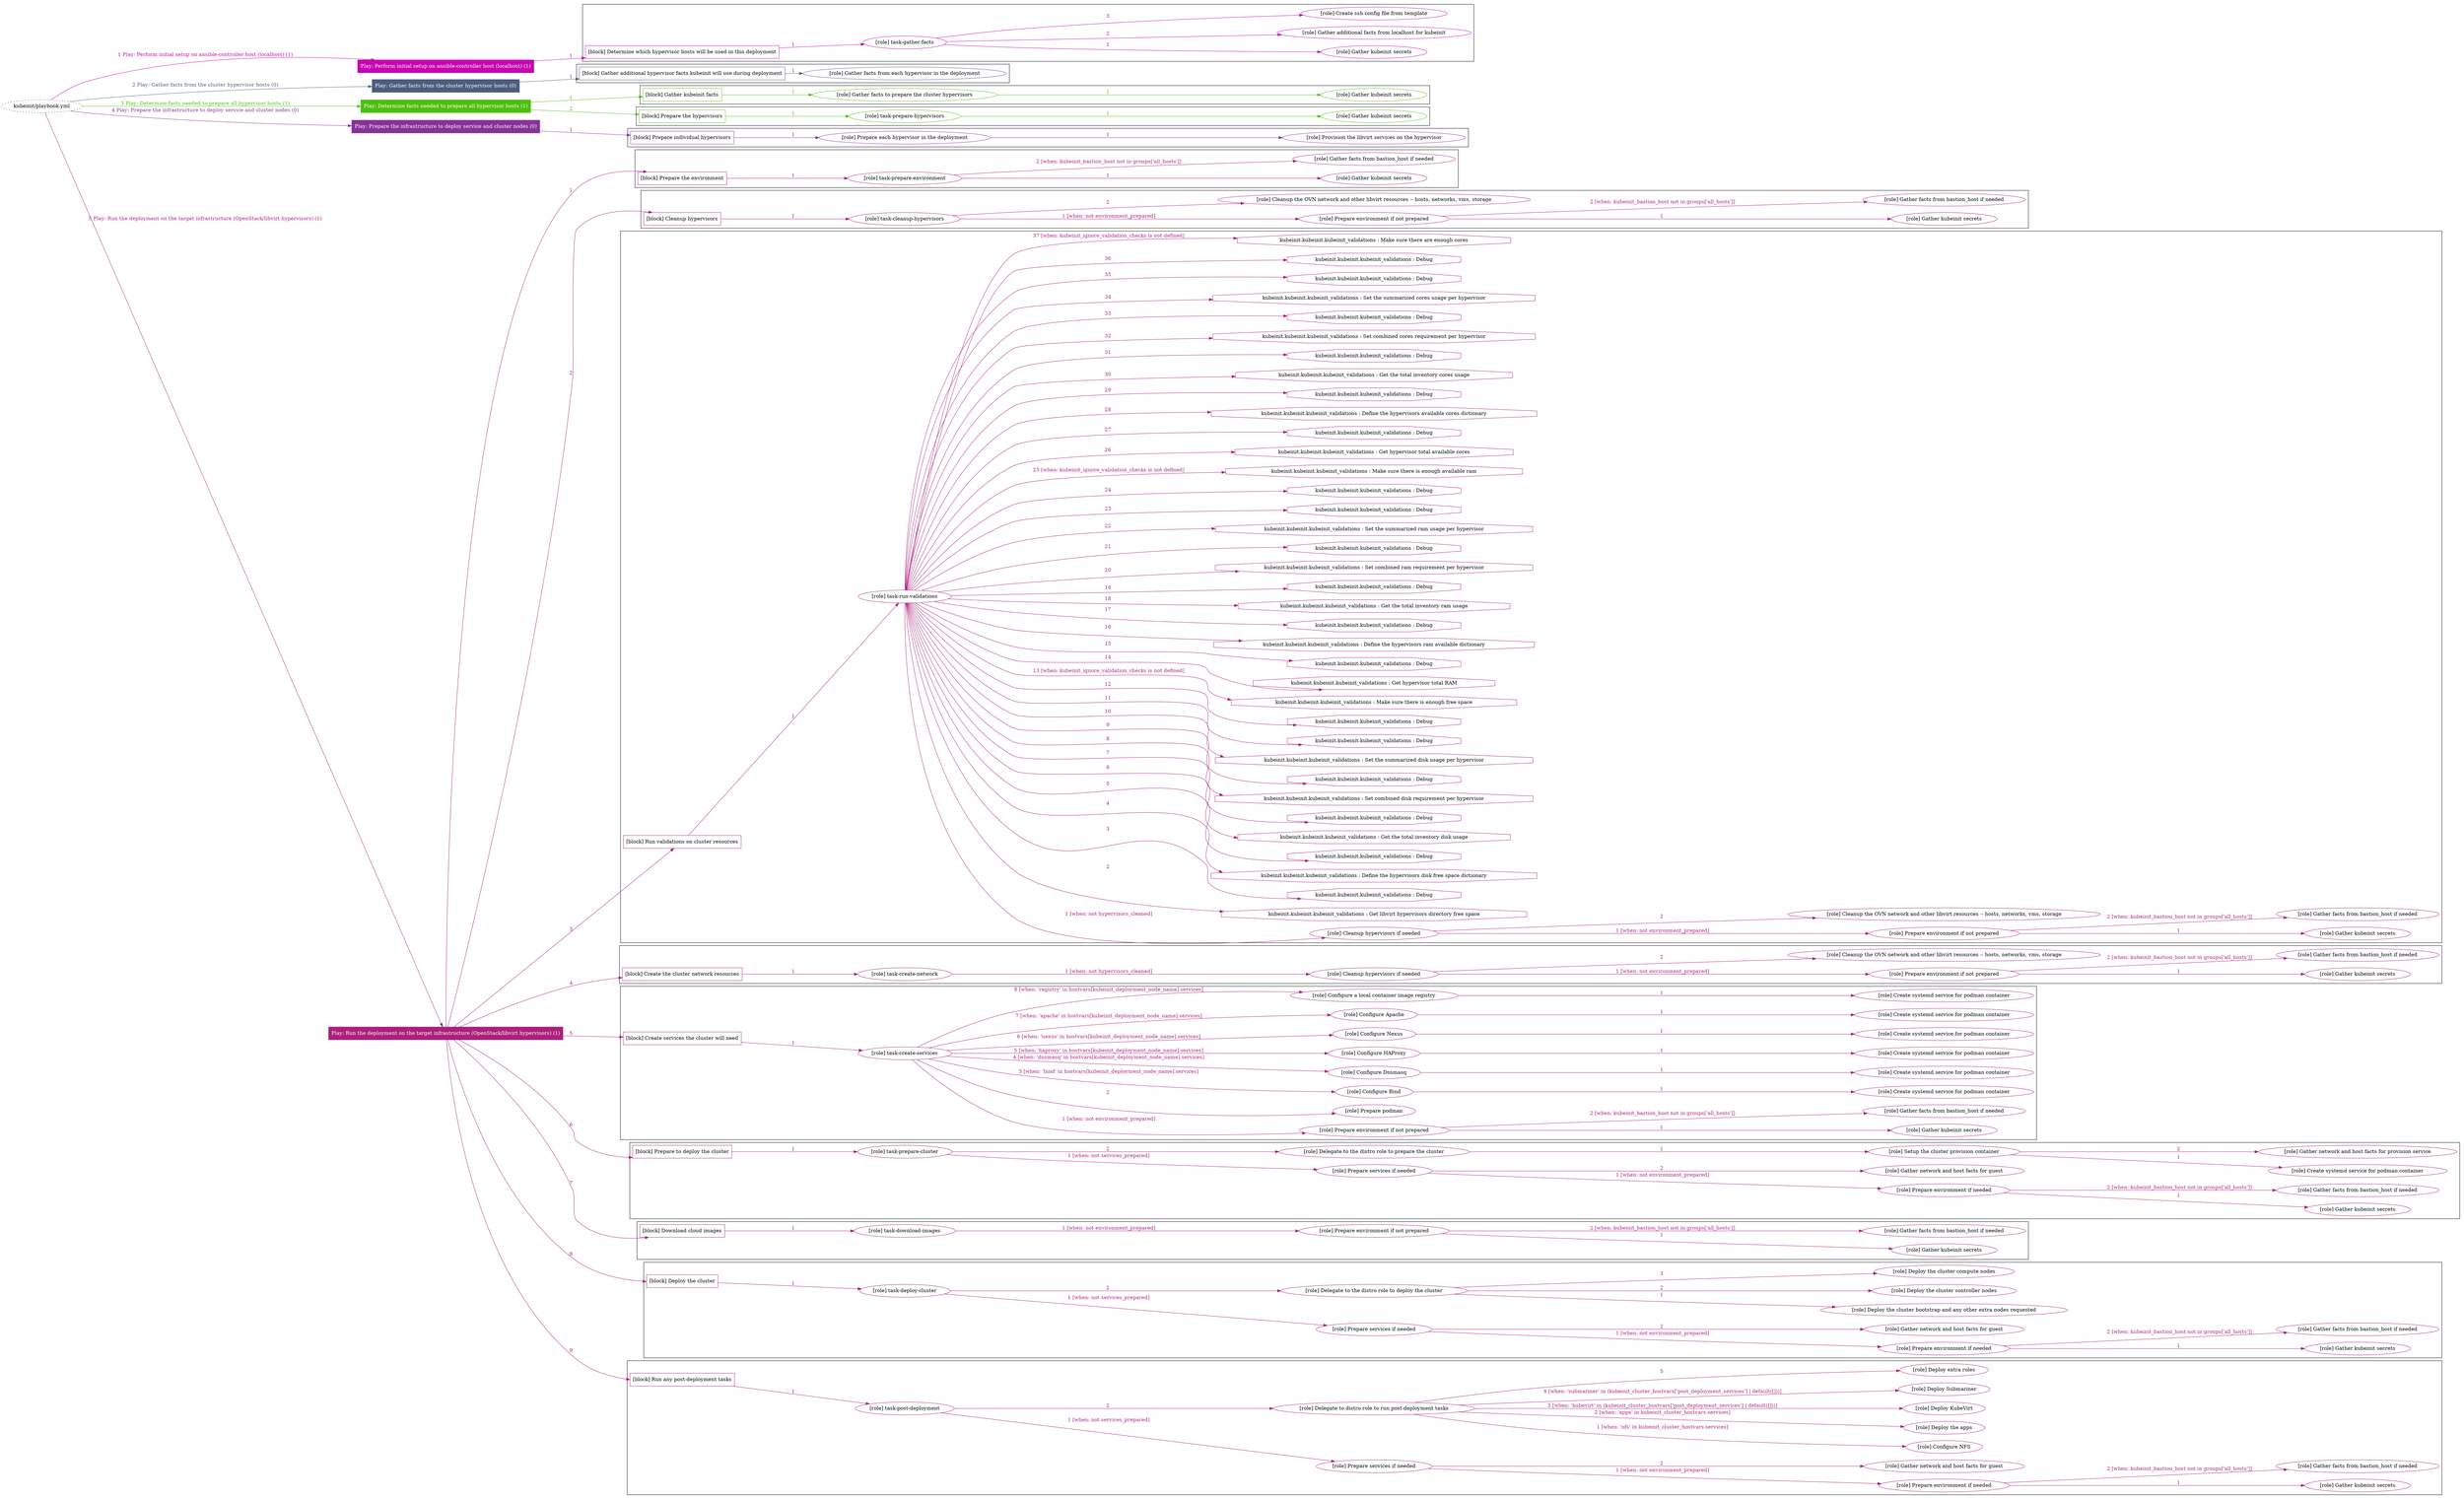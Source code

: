 digraph {
	graph [concentrate=true ordering=in rankdir=LR ratio=fill]
	edge [esep=5 sep=10]
	"kubeinit/playbook.yml" [URL="/home/runner/work/kubeinit/kubeinit/kubeinit/playbook.yml" id=playbook_18574707 style=dotted]
	"kubeinit/playbook.yml" -> play_4ab20df3 [label="1 Play: Perform initial setup on ansible-controller host (localhost) (1)" color="#c705b2" fontcolor="#c705b2" id=edge_play_4ab20df3 labeltooltip="1 Play: Perform initial setup on ansible-controller host (localhost) (1)" tooltip="1 Play: Perform initial setup on ansible-controller host (localhost) (1)"]
	subgraph "Play: Perform initial setup on ansible-controller host (localhost) (1)" {
		play_4ab20df3 [label="Play: Perform initial setup on ansible-controller host (localhost) (1)" URL="/home/runner/work/kubeinit/kubeinit/kubeinit/playbook.yml" color="#c705b2" fontcolor="#ffffff" id=play_4ab20df3 shape=box style=filled tooltip=localhost]
		play_4ab20df3 -> block_3ac89b42 [label=1 color="#c705b2" fontcolor="#c705b2" id=edge_block_3ac89b42 labeltooltip=1 tooltip=1]
		subgraph cluster_block_3ac89b42 {
			block_3ac89b42 [label="[block] Determine which hypervisor hosts will be used in this deployment" URL="/home/runner/work/kubeinit/kubeinit/kubeinit/playbook.yml" color="#c705b2" id=block_3ac89b42 labeltooltip="Determine which hypervisor hosts will be used in this deployment" shape=box tooltip="Determine which hypervisor hosts will be used in this deployment"]
			block_3ac89b42 -> role_706c91b5 [label="1 " color="#c705b2" fontcolor="#c705b2" id=edge_role_706c91b5 labeltooltip="1 " tooltip="1 "]
			subgraph "task-gather-facts" {
				role_706c91b5 [label="[role] task-gather-facts" URL="/home/runner/work/kubeinit/kubeinit/kubeinit/playbook.yml" color="#c705b2" id=role_706c91b5 tooltip="task-gather-facts"]
				role_706c91b5 -> role_8bd2d982 [label="1 " color="#c705b2" fontcolor="#c705b2" id=edge_role_8bd2d982 labeltooltip="1 " tooltip="1 "]
				subgraph "Gather kubeinit secrets" {
					role_8bd2d982 [label="[role] Gather kubeinit secrets" URL="/home/runner/.ansible/collections/ansible_collections/kubeinit/kubeinit/roles/kubeinit_prepare/tasks/build_hypervisors_group.yml" color="#c705b2" id=role_8bd2d982 tooltip="Gather kubeinit secrets"]
				}
				role_706c91b5 -> role_4e16700f [label="2 " color="#c705b2" fontcolor="#c705b2" id=edge_role_4e16700f labeltooltip="2 " tooltip="2 "]
				subgraph "Gather additional facts from localhost for kubeinit" {
					role_4e16700f [label="[role] Gather additional facts from localhost for kubeinit" URL="/home/runner/.ansible/collections/ansible_collections/kubeinit/kubeinit/roles/kubeinit_prepare/tasks/build_hypervisors_group.yml" color="#c705b2" id=role_4e16700f tooltip="Gather additional facts from localhost for kubeinit"]
				}
				role_706c91b5 -> role_2533e84a [label="3 " color="#c705b2" fontcolor="#c705b2" id=edge_role_2533e84a labeltooltip="3 " tooltip="3 "]
				subgraph "Create ssh config file from template" {
					role_2533e84a [label="[role] Create ssh config file from template" URL="/home/runner/.ansible/collections/ansible_collections/kubeinit/kubeinit/roles/kubeinit_prepare/tasks/build_hypervisors_group.yml" color="#c705b2" id=role_2533e84a tooltip="Create ssh config file from template"]
				}
			}
		}
	}
	"kubeinit/playbook.yml" -> play_65416ab7 [label="2 Play: Gather facts from the cluster hypervisor hosts (0)" color="#4d5d7f" fontcolor="#4d5d7f" id=edge_play_65416ab7 labeltooltip="2 Play: Gather facts from the cluster hypervisor hosts (0)" tooltip="2 Play: Gather facts from the cluster hypervisor hosts (0)"]
	subgraph "Play: Gather facts from the cluster hypervisor hosts (0)" {
		play_65416ab7 [label="Play: Gather facts from the cluster hypervisor hosts (0)" URL="/home/runner/work/kubeinit/kubeinit/kubeinit/playbook.yml" color="#4d5d7f" fontcolor="#ffffff" id=play_65416ab7 shape=box style=filled tooltip="Play: Gather facts from the cluster hypervisor hosts (0)"]
		play_65416ab7 -> block_e18318c8 [label=1 color="#4d5d7f" fontcolor="#4d5d7f" id=edge_block_e18318c8 labeltooltip=1 tooltip=1]
		subgraph cluster_block_e18318c8 {
			block_e18318c8 [label="[block] Gather additional hypervisor facts kubeinit will use during deployment" URL="/home/runner/work/kubeinit/kubeinit/kubeinit/playbook.yml" color="#4d5d7f" id=block_e18318c8 labeltooltip="Gather additional hypervisor facts kubeinit will use during deployment" shape=box tooltip="Gather additional hypervisor facts kubeinit will use during deployment"]
			block_e18318c8 -> role_bb6c9a8e [label="1 " color="#4d5d7f" fontcolor="#4d5d7f" id=edge_role_bb6c9a8e labeltooltip="1 " tooltip="1 "]
			subgraph "Gather facts from each hypervisor in the deployment" {
				role_bb6c9a8e [label="[role] Gather facts from each hypervisor in the deployment" URL="/home/runner/work/kubeinit/kubeinit/kubeinit/playbook.yml" color="#4d5d7f" id=role_bb6c9a8e tooltip="Gather facts from each hypervisor in the deployment"]
			}
		}
	}
	"kubeinit/playbook.yml" -> play_72d92157 [label="3 Play: Determine facts needed to prepare all hypervisor hosts (1)" color="#4dc00c" fontcolor="#4dc00c" id=edge_play_72d92157 labeltooltip="3 Play: Determine facts needed to prepare all hypervisor hosts (1)" tooltip="3 Play: Determine facts needed to prepare all hypervisor hosts (1)"]
	subgraph "Play: Determine facts needed to prepare all hypervisor hosts (1)" {
		play_72d92157 [label="Play: Determine facts needed to prepare all hypervisor hosts (1)" URL="/home/runner/work/kubeinit/kubeinit/kubeinit/playbook.yml" color="#4dc00c" fontcolor="#ffffff" id=play_72d92157 shape=box style=filled tooltip=localhost]
		play_72d92157 -> block_e5e42d17 [label=1 color="#4dc00c" fontcolor="#4dc00c" id=edge_block_e5e42d17 labeltooltip=1 tooltip=1]
		subgraph cluster_block_e5e42d17 {
			block_e5e42d17 [label="[block] Gather kubeinit facts" URL="/home/runner/work/kubeinit/kubeinit/kubeinit/playbook.yml" color="#4dc00c" id=block_e5e42d17 labeltooltip="Gather kubeinit facts" shape=box tooltip="Gather kubeinit facts"]
			block_e5e42d17 -> role_d875af95 [label="1 " color="#4dc00c" fontcolor="#4dc00c" id=edge_role_d875af95 labeltooltip="1 " tooltip="1 "]
			subgraph "Gather facts to prepare the cluster hypervisors" {
				role_d875af95 [label="[role] Gather facts to prepare the cluster hypervisors" URL="/home/runner/work/kubeinit/kubeinit/kubeinit/playbook.yml" color="#4dc00c" id=role_d875af95 tooltip="Gather facts to prepare the cluster hypervisors"]
				role_d875af95 -> role_755040e6 [label="1 " color="#4dc00c" fontcolor="#4dc00c" id=edge_role_755040e6 labeltooltip="1 " tooltip="1 "]
				subgraph "Gather kubeinit secrets" {
					role_755040e6 [label="[role] Gather kubeinit secrets" URL="/home/runner/.ansible/collections/ansible_collections/kubeinit/kubeinit/roles/kubeinit_prepare/tasks/gather_kubeinit_facts.yml" color="#4dc00c" id=role_755040e6 tooltip="Gather kubeinit secrets"]
				}
			}
		}
		play_72d92157 -> block_a7773087 [label=2 color="#4dc00c" fontcolor="#4dc00c" id=edge_block_a7773087 labeltooltip=2 tooltip=2]
		subgraph cluster_block_a7773087 {
			block_a7773087 [label="[block] Prepare the hypervisors" URL="/home/runner/work/kubeinit/kubeinit/kubeinit/playbook.yml" color="#4dc00c" id=block_a7773087 labeltooltip="Prepare the hypervisors" shape=box tooltip="Prepare the hypervisors"]
			block_a7773087 -> role_4c6af9fe [label="1 " color="#4dc00c" fontcolor="#4dc00c" id=edge_role_4c6af9fe labeltooltip="1 " tooltip="1 "]
			subgraph "task-prepare-hypervisors" {
				role_4c6af9fe [label="[role] task-prepare-hypervisors" URL="/home/runner/work/kubeinit/kubeinit/kubeinit/playbook.yml" color="#4dc00c" id=role_4c6af9fe tooltip="task-prepare-hypervisors"]
				role_4c6af9fe -> role_c0e29711 [label="1 " color="#4dc00c" fontcolor="#4dc00c" id=edge_role_c0e29711 labeltooltip="1 " tooltip="1 "]
				subgraph "Gather kubeinit secrets" {
					role_c0e29711 [label="[role] Gather kubeinit secrets" URL="/home/runner/.ansible/collections/ansible_collections/kubeinit/kubeinit/roles/kubeinit_prepare/tasks/gather_kubeinit_facts.yml" color="#4dc00c" id=role_c0e29711 tooltip="Gather kubeinit secrets"]
				}
			}
		}
	}
	"kubeinit/playbook.yml" -> play_843e3df2 [label="4 Play: Prepare the infrastructure to deploy service and cluster nodes (0)" color="#86329a" fontcolor="#86329a" id=edge_play_843e3df2 labeltooltip="4 Play: Prepare the infrastructure to deploy service and cluster nodes (0)" tooltip="4 Play: Prepare the infrastructure to deploy service and cluster nodes (0)"]
	subgraph "Play: Prepare the infrastructure to deploy service and cluster nodes (0)" {
		play_843e3df2 [label="Play: Prepare the infrastructure to deploy service and cluster nodes (0)" URL="/home/runner/work/kubeinit/kubeinit/kubeinit/playbook.yml" color="#86329a" fontcolor="#ffffff" id=play_843e3df2 shape=box style=filled tooltip="Play: Prepare the infrastructure to deploy service and cluster nodes (0)"]
		play_843e3df2 -> block_dda3a176 [label=1 color="#86329a" fontcolor="#86329a" id=edge_block_dda3a176 labeltooltip=1 tooltip=1]
		subgraph cluster_block_dda3a176 {
			block_dda3a176 [label="[block] Prepare individual hypervisors" URL="/home/runner/work/kubeinit/kubeinit/kubeinit/playbook.yml" color="#86329a" id=block_dda3a176 labeltooltip="Prepare individual hypervisors" shape=box tooltip="Prepare individual hypervisors"]
			block_dda3a176 -> role_b5f68c31 [label="1 " color="#86329a" fontcolor="#86329a" id=edge_role_b5f68c31 labeltooltip="1 " tooltip="1 "]
			subgraph "Prepare each hypervisor in the deployment" {
				role_b5f68c31 [label="[role] Prepare each hypervisor in the deployment" URL="/home/runner/work/kubeinit/kubeinit/kubeinit/playbook.yml" color="#86329a" id=role_b5f68c31 tooltip="Prepare each hypervisor in the deployment"]
				role_b5f68c31 -> role_95ffd843 [label="1 " color="#86329a" fontcolor="#86329a" id=edge_role_95ffd843 labeltooltip="1 " tooltip="1 "]
				subgraph "Provision the libvirt services on the hypervisor" {
					role_95ffd843 [label="[role] Provision the libvirt services on the hypervisor" URL="/home/runner/.ansible/collections/ansible_collections/kubeinit/kubeinit/roles/kubeinit_prepare/tasks/prepare_hypervisor.yml" color="#86329a" id=role_95ffd843 tooltip="Provision the libvirt services on the hypervisor"]
				}
			}
		}
	}
	"kubeinit/playbook.yml" -> play_6f860187 [label="5 Play: Run the deployment on the target infrastructure (OpenStack/libvirt hypervisors) (1)" color="#ac207c" fontcolor="#ac207c" id=edge_play_6f860187 labeltooltip="5 Play: Run the deployment on the target infrastructure (OpenStack/libvirt hypervisors) (1)" tooltip="5 Play: Run the deployment on the target infrastructure (OpenStack/libvirt hypervisors) (1)"]
	subgraph "Play: Run the deployment on the target infrastructure (OpenStack/libvirt hypervisors) (1)" {
		play_6f860187 [label="Play: Run the deployment on the target infrastructure (OpenStack/libvirt hypervisors) (1)" URL="/home/runner/work/kubeinit/kubeinit/kubeinit/playbook.yml" color="#ac207c" fontcolor="#ffffff" id=play_6f860187 shape=box style=filled tooltip=localhost]
		play_6f860187 -> block_d6857e30 [label=1 color="#ac207c" fontcolor="#ac207c" id=edge_block_d6857e30 labeltooltip=1 tooltip=1]
		subgraph cluster_block_d6857e30 {
			block_d6857e30 [label="[block] Prepare the environment" URL="/home/runner/work/kubeinit/kubeinit/kubeinit/playbook.yml" color="#ac207c" id=block_d6857e30 labeltooltip="Prepare the environment" shape=box tooltip="Prepare the environment"]
			block_d6857e30 -> role_12c353d8 [label="1 " color="#ac207c" fontcolor="#ac207c" id=edge_role_12c353d8 labeltooltip="1 " tooltip="1 "]
			subgraph "task-prepare-environment" {
				role_12c353d8 [label="[role] task-prepare-environment" URL="/home/runner/work/kubeinit/kubeinit/kubeinit/playbook.yml" color="#ac207c" id=role_12c353d8 tooltip="task-prepare-environment"]
				role_12c353d8 -> role_f2f60682 [label="1 " color="#ac207c" fontcolor="#ac207c" id=edge_role_f2f60682 labeltooltip="1 " tooltip="1 "]
				subgraph "Gather kubeinit secrets" {
					role_f2f60682 [label="[role] Gather kubeinit secrets" URL="/home/runner/.ansible/collections/ansible_collections/kubeinit/kubeinit/roles/kubeinit_prepare/tasks/gather_kubeinit_facts.yml" color="#ac207c" id=role_f2f60682 tooltip="Gather kubeinit secrets"]
				}
				role_12c353d8 -> role_9ff0d644 [label="2 [when: kubeinit_bastion_host not in groups['all_hosts']]" color="#ac207c" fontcolor="#ac207c" id=edge_role_9ff0d644 labeltooltip="2 [when: kubeinit_bastion_host not in groups['all_hosts']]" tooltip="2 [when: kubeinit_bastion_host not in groups['all_hosts']]"]
				subgraph "Gather facts from bastion_host if needed" {
					role_9ff0d644 [label="[role] Gather facts from bastion_host if needed" URL="/home/runner/.ansible/collections/ansible_collections/kubeinit/kubeinit/roles/kubeinit_prepare/tasks/main.yml" color="#ac207c" id=role_9ff0d644 tooltip="Gather facts from bastion_host if needed"]
				}
			}
		}
		play_6f860187 -> block_05e2d5b2 [label=2 color="#ac207c" fontcolor="#ac207c" id=edge_block_05e2d5b2 labeltooltip=2 tooltip=2]
		subgraph cluster_block_05e2d5b2 {
			block_05e2d5b2 [label="[block] Cleanup hypervisors" URL="/home/runner/work/kubeinit/kubeinit/kubeinit/playbook.yml" color="#ac207c" id=block_05e2d5b2 labeltooltip="Cleanup hypervisors" shape=box tooltip="Cleanup hypervisors"]
			block_05e2d5b2 -> role_77080ca4 [label="1 " color="#ac207c" fontcolor="#ac207c" id=edge_role_77080ca4 labeltooltip="1 " tooltip="1 "]
			subgraph "task-cleanup-hypervisors" {
				role_77080ca4 [label="[role] task-cleanup-hypervisors" URL="/home/runner/work/kubeinit/kubeinit/kubeinit/playbook.yml" color="#ac207c" id=role_77080ca4 tooltip="task-cleanup-hypervisors"]
				role_77080ca4 -> role_4eff0704 [label="1 [when: not environment_prepared]" color="#ac207c" fontcolor="#ac207c" id=edge_role_4eff0704 labeltooltip="1 [when: not environment_prepared]" tooltip="1 [when: not environment_prepared]"]
				subgraph "Prepare environment if not prepared" {
					role_4eff0704 [label="[role] Prepare environment if not prepared" URL="/home/runner/.ansible/collections/ansible_collections/kubeinit/kubeinit/roles/kubeinit_libvirt/tasks/cleanup_hypervisors.yml" color="#ac207c" id=role_4eff0704 tooltip="Prepare environment if not prepared"]
					role_4eff0704 -> role_2348ffbc [label="1 " color="#ac207c" fontcolor="#ac207c" id=edge_role_2348ffbc labeltooltip="1 " tooltip="1 "]
					subgraph "Gather kubeinit secrets" {
						role_2348ffbc [label="[role] Gather kubeinit secrets" URL="/home/runner/.ansible/collections/ansible_collections/kubeinit/kubeinit/roles/kubeinit_prepare/tasks/gather_kubeinit_facts.yml" color="#ac207c" id=role_2348ffbc tooltip="Gather kubeinit secrets"]
					}
					role_4eff0704 -> role_4564555a [label="2 [when: kubeinit_bastion_host not in groups['all_hosts']]" color="#ac207c" fontcolor="#ac207c" id=edge_role_4564555a labeltooltip="2 [when: kubeinit_bastion_host not in groups['all_hosts']]" tooltip="2 [when: kubeinit_bastion_host not in groups['all_hosts']]"]
					subgraph "Gather facts from bastion_host if needed" {
						role_4564555a [label="[role] Gather facts from bastion_host if needed" URL="/home/runner/.ansible/collections/ansible_collections/kubeinit/kubeinit/roles/kubeinit_prepare/tasks/main.yml" color="#ac207c" id=role_4564555a tooltip="Gather facts from bastion_host if needed"]
					}
				}
				role_77080ca4 -> role_ddb721da [label="2 " color="#ac207c" fontcolor="#ac207c" id=edge_role_ddb721da labeltooltip="2 " tooltip="2 "]
				subgraph "Cleanup the OVN network and other libvirt resources -- hosts, networks, vms, storage" {
					role_ddb721da [label="[role] Cleanup the OVN network and other libvirt resources -- hosts, networks, vms, storage" URL="/home/runner/.ansible/collections/ansible_collections/kubeinit/kubeinit/roles/kubeinit_libvirt/tasks/cleanup_hypervisors.yml" color="#ac207c" id=role_ddb721da tooltip="Cleanup the OVN network and other libvirt resources -- hosts, networks, vms, storage"]
				}
			}
		}
		play_6f860187 -> block_14e3c52c [label=3 color="#ac207c" fontcolor="#ac207c" id=edge_block_14e3c52c labeltooltip=3 tooltip=3]
		subgraph cluster_block_14e3c52c {
			block_14e3c52c [label="[block] Run validations on cluster resources" URL="/home/runner/work/kubeinit/kubeinit/kubeinit/playbook.yml" color="#ac207c" id=block_14e3c52c labeltooltip="Run validations on cluster resources" shape=box tooltip="Run validations on cluster resources"]
			block_14e3c52c -> role_809efa28 [label="1 " color="#ac207c" fontcolor="#ac207c" id=edge_role_809efa28 labeltooltip="1 " tooltip="1 "]
			subgraph "task-run-validations" {
				role_809efa28 [label="[role] task-run-validations" URL="/home/runner/work/kubeinit/kubeinit/kubeinit/playbook.yml" color="#ac207c" id=role_809efa28 tooltip="task-run-validations"]
				role_809efa28 -> role_e8587390 [label="1 [when: not hypervisors_cleaned]" color="#ac207c" fontcolor="#ac207c" id=edge_role_e8587390 labeltooltip="1 [when: not hypervisors_cleaned]" tooltip="1 [when: not hypervisors_cleaned]"]
				subgraph "Cleanup hypervisors if needed" {
					role_e8587390 [label="[role] Cleanup hypervisors if needed" URL="/home/runner/.ansible/collections/ansible_collections/kubeinit/kubeinit/roles/kubeinit_validations/tasks/main.yml" color="#ac207c" id=role_e8587390 tooltip="Cleanup hypervisors if needed"]
					role_e8587390 -> role_b348bd12 [label="1 [when: not environment_prepared]" color="#ac207c" fontcolor="#ac207c" id=edge_role_b348bd12 labeltooltip="1 [when: not environment_prepared]" tooltip="1 [when: not environment_prepared]"]
					subgraph "Prepare environment if not prepared" {
						role_b348bd12 [label="[role] Prepare environment if not prepared" URL="/home/runner/.ansible/collections/ansible_collections/kubeinit/kubeinit/roles/kubeinit_libvirt/tasks/cleanup_hypervisors.yml" color="#ac207c" id=role_b348bd12 tooltip="Prepare environment if not prepared"]
						role_b348bd12 -> role_17b062be [label="1 " color="#ac207c" fontcolor="#ac207c" id=edge_role_17b062be labeltooltip="1 " tooltip="1 "]
						subgraph "Gather kubeinit secrets" {
							role_17b062be [label="[role] Gather kubeinit secrets" URL="/home/runner/.ansible/collections/ansible_collections/kubeinit/kubeinit/roles/kubeinit_prepare/tasks/gather_kubeinit_facts.yml" color="#ac207c" id=role_17b062be tooltip="Gather kubeinit secrets"]
						}
						role_b348bd12 -> role_184b810a [label="2 [when: kubeinit_bastion_host not in groups['all_hosts']]" color="#ac207c" fontcolor="#ac207c" id=edge_role_184b810a labeltooltip="2 [when: kubeinit_bastion_host not in groups['all_hosts']]" tooltip="2 [when: kubeinit_bastion_host not in groups['all_hosts']]"]
						subgraph "Gather facts from bastion_host if needed" {
							role_184b810a [label="[role] Gather facts from bastion_host if needed" URL="/home/runner/.ansible/collections/ansible_collections/kubeinit/kubeinit/roles/kubeinit_prepare/tasks/main.yml" color="#ac207c" id=role_184b810a tooltip="Gather facts from bastion_host if needed"]
						}
					}
					role_e8587390 -> role_075f5b53 [label="2 " color="#ac207c" fontcolor="#ac207c" id=edge_role_075f5b53 labeltooltip="2 " tooltip="2 "]
					subgraph "Cleanup the OVN network and other libvirt resources -- hosts, networks, vms, storage" {
						role_075f5b53 [label="[role] Cleanup the OVN network and other libvirt resources -- hosts, networks, vms, storage" URL="/home/runner/.ansible/collections/ansible_collections/kubeinit/kubeinit/roles/kubeinit_libvirt/tasks/cleanup_hypervisors.yml" color="#ac207c" id=role_075f5b53 tooltip="Cleanup the OVN network and other libvirt resources -- hosts, networks, vms, storage"]
					}
				}
				task_be3b47a1 [label="kubeinit.kubeinit.kubeinit_validations : Get libvirt hypervisors directory free space" URL="/home/runner/.ansible/collections/ansible_collections/kubeinit/kubeinit/roles/kubeinit_validations/tasks/10_libvirt_free_space.yml" color="#ac207c" id=task_be3b47a1 shape=octagon tooltip="kubeinit.kubeinit.kubeinit_validations : Get libvirt hypervisors directory free space"]
				role_809efa28 -> task_be3b47a1 [label="2 " color="#ac207c" fontcolor="#ac207c" id=edge_task_be3b47a1 labeltooltip="2 " tooltip="2 "]
				task_ebde4cdb [label="kubeinit.kubeinit.kubeinit_validations : Debug" URL="/home/runner/.ansible/collections/ansible_collections/kubeinit/kubeinit/roles/kubeinit_validations/tasks/10_libvirt_free_space.yml" color="#ac207c" id=task_ebde4cdb shape=octagon tooltip="kubeinit.kubeinit.kubeinit_validations : Debug"]
				role_809efa28 -> task_ebde4cdb [label="3 " color="#ac207c" fontcolor="#ac207c" id=edge_task_ebde4cdb labeltooltip="3 " tooltip="3 "]
				task_b3e42bb5 [label="kubeinit.kubeinit.kubeinit_validations : Define the hypervisors disk free space dictionary" URL="/home/runner/.ansible/collections/ansible_collections/kubeinit/kubeinit/roles/kubeinit_validations/tasks/10_libvirt_free_space.yml" color="#ac207c" id=task_b3e42bb5 shape=octagon tooltip="kubeinit.kubeinit.kubeinit_validations : Define the hypervisors disk free space dictionary"]
				role_809efa28 -> task_b3e42bb5 [label="4 " color="#ac207c" fontcolor="#ac207c" id=edge_task_b3e42bb5 labeltooltip="4 " tooltip="4 "]
				task_296c20a9 [label="kubeinit.kubeinit.kubeinit_validations : Debug" URL="/home/runner/.ansible/collections/ansible_collections/kubeinit/kubeinit/roles/kubeinit_validations/tasks/10_libvirt_free_space.yml" color="#ac207c" id=task_296c20a9 shape=octagon tooltip="kubeinit.kubeinit.kubeinit_validations : Debug"]
				role_809efa28 -> task_296c20a9 [label="5 " color="#ac207c" fontcolor="#ac207c" id=edge_task_296c20a9 labeltooltip="5 " tooltip="5 "]
				task_44179e46 [label="kubeinit.kubeinit.kubeinit_validations : Get the total inventory disk usage" URL="/home/runner/.ansible/collections/ansible_collections/kubeinit/kubeinit/roles/kubeinit_validations/tasks/10_libvirt_free_space.yml" color="#ac207c" id=task_44179e46 shape=octagon tooltip="kubeinit.kubeinit.kubeinit_validations : Get the total inventory disk usage"]
				role_809efa28 -> task_44179e46 [label="6 " color="#ac207c" fontcolor="#ac207c" id=edge_task_44179e46 labeltooltip="6 " tooltip="6 "]
				task_9ee3f118 [label="kubeinit.kubeinit.kubeinit_validations : Debug" URL="/home/runner/.ansible/collections/ansible_collections/kubeinit/kubeinit/roles/kubeinit_validations/tasks/10_libvirt_free_space.yml" color="#ac207c" id=task_9ee3f118 shape=octagon tooltip="kubeinit.kubeinit.kubeinit_validations : Debug"]
				role_809efa28 -> task_9ee3f118 [label="7 " color="#ac207c" fontcolor="#ac207c" id=edge_task_9ee3f118 labeltooltip="7 " tooltip="7 "]
				task_45e3baaf [label="kubeinit.kubeinit.kubeinit_validations : Set combined disk requirement per hypervisor" URL="/home/runner/.ansible/collections/ansible_collections/kubeinit/kubeinit/roles/kubeinit_validations/tasks/10_libvirt_free_space.yml" color="#ac207c" id=task_45e3baaf shape=octagon tooltip="kubeinit.kubeinit.kubeinit_validations : Set combined disk requirement per hypervisor"]
				role_809efa28 -> task_45e3baaf [label="8 " color="#ac207c" fontcolor="#ac207c" id=edge_task_45e3baaf labeltooltip="8 " tooltip="8 "]
				task_9ed5c972 [label="kubeinit.kubeinit.kubeinit_validations : Debug" URL="/home/runner/.ansible/collections/ansible_collections/kubeinit/kubeinit/roles/kubeinit_validations/tasks/10_libvirt_free_space.yml" color="#ac207c" id=task_9ed5c972 shape=octagon tooltip="kubeinit.kubeinit.kubeinit_validations : Debug"]
				role_809efa28 -> task_9ed5c972 [label="9 " color="#ac207c" fontcolor="#ac207c" id=edge_task_9ed5c972 labeltooltip="9 " tooltip="9 "]
				task_0ba5949e [label="kubeinit.kubeinit.kubeinit_validations : Set the summarized disk usage per hypervisor" URL="/home/runner/.ansible/collections/ansible_collections/kubeinit/kubeinit/roles/kubeinit_validations/tasks/10_libvirt_free_space.yml" color="#ac207c" id=task_0ba5949e shape=octagon tooltip="kubeinit.kubeinit.kubeinit_validations : Set the summarized disk usage per hypervisor"]
				role_809efa28 -> task_0ba5949e [label="10 " color="#ac207c" fontcolor="#ac207c" id=edge_task_0ba5949e labeltooltip="10 " tooltip="10 "]
				task_57747654 [label="kubeinit.kubeinit.kubeinit_validations : Debug" URL="/home/runner/.ansible/collections/ansible_collections/kubeinit/kubeinit/roles/kubeinit_validations/tasks/10_libvirt_free_space.yml" color="#ac207c" id=task_57747654 shape=octagon tooltip="kubeinit.kubeinit.kubeinit_validations : Debug"]
				role_809efa28 -> task_57747654 [label="11 " color="#ac207c" fontcolor="#ac207c" id=edge_task_57747654 labeltooltip="11 " tooltip="11 "]
				task_6d1f26c8 [label="kubeinit.kubeinit.kubeinit_validations : Debug" URL="/home/runner/.ansible/collections/ansible_collections/kubeinit/kubeinit/roles/kubeinit_validations/tasks/10_libvirt_free_space.yml" color="#ac207c" id=task_6d1f26c8 shape=octagon tooltip="kubeinit.kubeinit.kubeinit_validations : Debug"]
				role_809efa28 -> task_6d1f26c8 [label="12 " color="#ac207c" fontcolor="#ac207c" id=edge_task_6d1f26c8 labeltooltip="12 " tooltip="12 "]
				task_1885c57b [label="kubeinit.kubeinit.kubeinit_validations : Make sure there is enough free space" URL="/home/runner/.ansible/collections/ansible_collections/kubeinit/kubeinit/roles/kubeinit_validations/tasks/10_libvirt_free_space.yml" color="#ac207c" id=task_1885c57b shape=octagon tooltip="kubeinit.kubeinit.kubeinit_validations : Make sure there is enough free space"]
				role_809efa28 -> task_1885c57b [label="13 [when: kubeinit_ignore_validation_checks is not defined]" color="#ac207c" fontcolor="#ac207c" id=edge_task_1885c57b labeltooltip="13 [when: kubeinit_ignore_validation_checks is not defined]" tooltip="13 [when: kubeinit_ignore_validation_checks is not defined]"]
				task_c1663668 [label="kubeinit.kubeinit.kubeinit_validations : Get hypervisor total RAM" URL="/home/runner/.ansible/collections/ansible_collections/kubeinit/kubeinit/roles/kubeinit_validations/tasks/20_libvirt_available_ram.yml" color="#ac207c" id=task_c1663668 shape=octagon tooltip="kubeinit.kubeinit.kubeinit_validations : Get hypervisor total RAM"]
				role_809efa28 -> task_c1663668 [label="14 " color="#ac207c" fontcolor="#ac207c" id=edge_task_c1663668 labeltooltip="14 " tooltip="14 "]
				task_58aedced [label="kubeinit.kubeinit.kubeinit_validations : Debug" URL="/home/runner/.ansible/collections/ansible_collections/kubeinit/kubeinit/roles/kubeinit_validations/tasks/20_libvirt_available_ram.yml" color="#ac207c" id=task_58aedced shape=octagon tooltip="kubeinit.kubeinit.kubeinit_validations : Debug"]
				role_809efa28 -> task_58aedced [label="15 " color="#ac207c" fontcolor="#ac207c" id=edge_task_58aedced labeltooltip="15 " tooltip="15 "]
				task_0281dcbf [label="kubeinit.kubeinit.kubeinit_validations : Define the hypervisors ram available dictionary" URL="/home/runner/.ansible/collections/ansible_collections/kubeinit/kubeinit/roles/kubeinit_validations/tasks/20_libvirt_available_ram.yml" color="#ac207c" id=task_0281dcbf shape=octagon tooltip="kubeinit.kubeinit.kubeinit_validations : Define the hypervisors ram available dictionary"]
				role_809efa28 -> task_0281dcbf [label="16 " color="#ac207c" fontcolor="#ac207c" id=edge_task_0281dcbf labeltooltip="16 " tooltip="16 "]
				task_c473af41 [label="kubeinit.kubeinit.kubeinit_validations : Debug" URL="/home/runner/.ansible/collections/ansible_collections/kubeinit/kubeinit/roles/kubeinit_validations/tasks/20_libvirt_available_ram.yml" color="#ac207c" id=task_c473af41 shape=octagon tooltip="kubeinit.kubeinit.kubeinit_validations : Debug"]
				role_809efa28 -> task_c473af41 [label="17 " color="#ac207c" fontcolor="#ac207c" id=edge_task_c473af41 labeltooltip="17 " tooltip="17 "]
				task_b82215e1 [label="kubeinit.kubeinit.kubeinit_validations : Get the total inventory ram usage" URL="/home/runner/.ansible/collections/ansible_collections/kubeinit/kubeinit/roles/kubeinit_validations/tasks/20_libvirt_available_ram.yml" color="#ac207c" id=task_b82215e1 shape=octagon tooltip="kubeinit.kubeinit.kubeinit_validations : Get the total inventory ram usage"]
				role_809efa28 -> task_b82215e1 [label="18 " color="#ac207c" fontcolor="#ac207c" id=edge_task_b82215e1 labeltooltip="18 " tooltip="18 "]
				task_4314beca [label="kubeinit.kubeinit.kubeinit_validations : Debug" URL="/home/runner/.ansible/collections/ansible_collections/kubeinit/kubeinit/roles/kubeinit_validations/tasks/20_libvirt_available_ram.yml" color="#ac207c" id=task_4314beca shape=octagon tooltip="kubeinit.kubeinit.kubeinit_validations : Debug"]
				role_809efa28 -> task_4314beca [label="19 " color="#ac207c" fontcolor="#ac207c" id=edge_task_4314beca labeltooltip="19 " tooltip="19 "]
				task_6cd5eda8 [label="kubeinit.kubeinit.kubeinit_validations : Set combined ram requirement per hypervisor" URL="/home/runner/.ansible/collections/ansible_collections/kubeinit/kubeinit/roles/kubeinit_validations/tasks/20_libvirt_available_ram.yml" color="#ac207c" id=task_6cd5eda8 shape=octagon tooltip="kubeinit.kubeinit.kubeinit_validations : Set combined ram requirement per hypervisor"]
				role_809efa28 -> task_6cd5eda8 [label="20 " color="#ac207c" fontcolor="#ac207c" id=edge_task_6cd5eda8 labeltooltip="20 " tooltip="20 "]
				task_4ce81dea [label="kubeinit.kubeinit.kubeinit_validations : Debug" URL="/home/runner/.ansible/collections/ansible_collections/kubeinit/kubeinit/roles/kubeinit_validations/tasks/20_libvirt_available_ram.yml" color="#ac207c" id=task_4ce81dea shape=octagon tooltip="kubeinit.kubeinit.kubeinit_validations : Debug"]
				role_809efa28 -> task_4ce81dea [label="21 " color="#ac207c" fontcolor="#ac207c" id=edge_task_4ce81dea labeltooltip="21 " tooltip="21 "]
				task_afbc8a42 [label="kubeinit.kubeinit.kubeinit_validations : Set the summarized ram usage per hypervisor" URL="/home/runner/.ansible/collections/ansible_collections/kubeinit/kubeinit/roles/kubeinit_validations/tasks/20_libvirt_available_ram.yml" color="#ac207c" id=task_afbc8a42 shape=octagon tooltip="kubeinit.kubeinit.kubeinit_validations : Set the summarized ram usage per hypervisor"]
				role_809efa28 -> task_afbc8a42 [label="22 " color="#ac207c" fontcolor="#ac207c" id=edge_task_afbc8a42 labeltooltip="22 " tooltip="22 "]
				task_38417a2f [label="kubeinit.kubeinit.kubeinit_validations : Debug" URL="/home/runner/.ansible/collections/ansible_collections/kubeinit/kubeinit/roles/kubeinit_validations/tasks/20_libvirt_available_ram.yml" color="#ac207c" id=task_38417a2f shape=octagon tooltip="kubeinit.kubeinit.kubeinit_validations : Debug"]
				role_809efa28 -> task_38417a2f [label="23 " color="#ac207c" fontcolor="#ac207c" id=edge_task_38417a2f labeltooltip="23 " tooltip="23 "]
				task_efd69699 [label="kubeinit.kubeinit.kubeinit_validations : Debug" URL="/home/runner/.ansible/collections/ansible_collections/kubeinit/kubeinit/roles/kubeinit_validations/tasks/20_libvirt_available_ram.yml" color="#ac207c" id=task_efd69699 shape=octagon tooltip="kubeinit.kubeinit.kubeinit_validations : Debug"]
				role_809efa28 -> task_efd69699 [label="24 " color="#ac207c" fontcolor="#ac207c" id=edge_task_efd69699 labeltooltip="24 " tooltip="24 "]
				task_9b523071 [label="kubeinit.kubeinit.kubeinit_validations : Make sure there is enough available ram" URL="/home/runner/.ansible/collections/ansible_collections/kubeinit/kubeinit/roles/kubeinit_validations/tasks/20_libvirt_available_ram.yml" color="#ac207c" id=task_9b523071 shape=octagon tooltip="kubeinit.kubeinit.kubeinit_validations : Make sure there is enough available ram"]
				role_809efa28 -> task_9b523071 [label="25 [when: kubeinit_ignore_validation_checks is not defined]" color="#ac207c" fontcolor="#ac207c" id=edge_task_9b523071 labeltooltip="25 [when: kubeinit_ignore_validation_checks is not defined]" tooltip="25 [when: kubeinit_ignore_validation_checks is not defined]"]
				task_7544b645 [label="kubeinit.kubeinit.kubeinit_validations : Get hypervisor total available cores" URL="/home/runner/.ansible/collections/ansible_collections/kubeinit/kubeinit/roles/kubeinit_validations/tasks/30_libvirt_check_cpu_cores.yml" color="#ac207c" id=task_7544b645 shape=octagon tooltip="kubeinit.kubeinit.kubeinit_validations : Get hypervisor total available cores"]
				role_809efa28 -> task_7544b645 [label="26 " color="#ac207c" fontcolor="#ac207c" id=edge_task_7544b645 labeltooltip="26 " tooltip="26 "]
				task_032ef994 [label="kubeinit.kubeinit.kubeinit_validations : Debug" URL="/home/runner/.ansible/collections/ansible_collections/kubeinit/kubeinit/roles/kubeinit_validations/tasks/30_libvirt_check_cpu_cores.yml" color="#ac207c" id=task_032ef994 shape=octagon tooltip="kubeinit.kubeinit.kubeinit_validations : Debug"]
				role_809efa28 -> task_032ef994 [label="27 " color="#ac207c" fontcolor="#ac207c" id=edge_task_032ef994 labeltooltip="27 " tooltip="27 "]
				task_0df44a1a [label="kubeinit.kubeinit.kubeinit_validations : Define the hypervisors available cores dictionary" URL="/home/runner/.ansible/collections/ansible_collections/kubeinit/kubeinit/roles/kubeinit_validations/tasks/30_libvirt_check_cpu_cores.yml" color="#ac207c" id=task_0df44a1a shape=octagon tooltip="kubeinit.kubeinit.kubeinit_validations : Define the hypervisors available cores dictionary"]
				role_809efa28 -> task_0df44a1a [label="28 " color="#ac207c" fontcolor="#ac207c" id=edge_task_0df44a1a labeltooltip="28 " tooltip="28 "]
				task_fb35c6a3 [label="kubeinit.kubeinit.kubeinit_validations : Debug" URL="/home/runner/.ansible/collections/ansible_collections/kubeinit/kubeinit/roles/kubeinit_validations/tasks/30_libvirt_check_cpu_cores.yml" color="#ac207c" id=task_fb35c6a3 shape=octagon tooltip="kubeinit.kubeinit.kubeinit_validations : Debug"]
				role_809efa28 -> task_fb35c6a3 [label="29 " color="#ac207c" fontcolor="#ac207c" id=edge_task_fb35c6a3 labeltooltip="29 " tooltip="29 "]
				task_89645fde [label="kubeinit.kubeinit.kubeinit_validations : Get the total inventory cores usage" URL="/home/runner/.ansible/collections/ansible_collections/kubeinit/kubeinit/roles/kubeinit_validations/tasks/30_libvirt_check_cpu_cores.yml" color="#ac207c" id=task_89645fde shape=octagon tooltip="kubeinit.kubeinit.kubeinit_validations : Get the total inventory cores usage"]
				role_809efa28 -> task_89645fde [label="30 " color="#ac207c" fontcolor="#ac207c" id=edge_task_89645fde labeltooltip="30 " tooltip="30 "]
				task_d153fe90 [label="kubeinit.kubeinit.kubeinit_validations : Debug" URL="/home/runner/.ansible/collections/ansible_collections/kubeinit/kubeinit/roles/kubeinit_validations/tasks/30_libvirt_check_cpu_cores.yml" color="#ac207c" id=task_d153fe90 shape=octagon tooltip="kubeinit.kubeinit.kubeinit_validations : Debug"]
				role_809efa28 -> task_d153fe90 [label="31 " color="#ac207c" fontcolor="#ac207c" id=edge_task_d153fe90 labeltooltip="31 " tooltip="31 "]
				task_6905bcdd [label="kubeinit.kubeinit.kubeinit_validations : Set combined cores requirement per hypervisor" URL="/home/runner/.ansible/collections/ansible_collections/kubeinit/kubeinit/roles/kubeinit_validations/tasks/30_libvirt_check_cpu_cores.yml" color="#ac207c" id=task_6905bcdd shape=octagon tooltip="kubeinit.kubeinit.kubeinit_validations : Set combined cores requirement per hypervisor"]
				role_809efa28 -> task_6905bcdd [label="32 " color="#ac207c" fontcolor="#ac207c" id=edge_task_6905bcdd labeltooltip="32 " tooltip="32 "]
				task_ae74f9c4 [label="kubeinit.kubeinit.kubeinit_validations : Debug" URL="/home/runner/.ansible/collections/ansible_collections/kubeinit/kubeinit/roles/kubeinit_validations/tasks/30_libvirt_check_cpu_cores.yml" color="#ac207c" id=task_ae74f9c4 shape=octagon tooltip="kubeinit.kubeinit.kubeinit_validations : Debug"]
				role_809efa28 -> task_ae74f9c4 [label="33 " color="#ac207c" fontcolor="#ac207c" id=edge_task_ae74f9c4 labeltooltip="33 " tooltip="33 "]
				task_c5492865 [label="kubeinit.kubeinit.kubeinit_validations : Set the summarized cores usage per hypervisor" URL="/home/runner/.ansible/collections/ansible_collections/kubeinit/kubeinit/roles/kubeinit_validations/tasks/30_libvirt_check_cpu_cores.yml" color="#ac207c" id=task_c5492865 shape=octagon tooltip="kubeinit.kubeinit.kubeinit_validations : Set the summarized cores usage per hypervisor"]
				role_809efa28 -> task_c5492865 [label="34 " color="#ac207c" fontcolor="#ac207c" id=edge_task_c5492865 labeltooltip="34 " tooltip="34 "]
				task_47e9792b [label="kubeinit.kubeinit.kubeinit_validations : Debug" URL="/home/runner/.ansible/collections/ansible_collections/kubeinit/kubeinit/roles/kubeinit_validations/tasks/30_libvirt_check_cpu_cores.yml" color="#ac207c" id=task_47e9792b shape=octagon tooltip="kubeinit.kubeinit.kubeinit_validations : Debug"]
				role_809efa28 -> task_47e9792b [label="35 " color="#ac207c" fontcolor="#ac207c" id=edge_task_47e9792b labeltooltip="35 " tooltip="35 "]
				task_6852ad51 [label="kubeinit.kubeinit.kubeinit_validations : Debug" URL="/home/runner/.ansible/collections/ansible_collections/kubeinit/kubeinit/roles/kubeinit_validations/tasks/30_libvirt_check_cpu_cores.yml" color="#ac207c" id=task_6852ad51 shape=octagon tooltip="kubeinit.kubeinit.kubeinit_validations : Debug"]
				role_809efa28 -> task_6852ad51 [label="36 " color="#ac207c" fontcolor="#ac207c" id=edge_task_6852ad51 labeltooltip="36 " tooltip="36 "]
				task_6d1f0ab5 [label="kubeinit.kubeinit.kubeinit_validations : Make sure there are enough cores" URL="/home/runner/.ansible/collections/ansible_collections/kubeinit/kubeinit/roles/kubeinit_validations/tasks/30_libvirt_check_cpu_cores.yml" color="#ac207c" id=task_6d1f0ab5 shape=octagon tooltip="kubeinit.kubeinit.kubeinit_validations : Make sure there are enough cores"]
				role_809efa28 -> task_6d1f0ab5 [label="37 [when: kubeinit_ignore_validation_checks is not defined]" color="#ac207c" fontcolor="#ac207c" id=edge_task_6d1f0ab5 labeltooltip="37 [when: kubeinit_ignore_validation_checks is not defined]" tooltip="37 [when: kubeinit_ignore_validation_checks is not defined]"]
			}
		}
		play_6f860187 -> block_58ae03ba [label=4 color="#ac207c" fontcolor="#ac207c" id=edge_block_58ae03ba labeltooltip=4 tooltip=4]
		subgraph cluster_block_58ae03ba {
			block_58ae03ba [label="[block] Create the cluster network resources" URL="/home/runner/work/kubeinit/kubeinit/kubeinit/playbook.yml" color="#ac207c" id=block_58ae03ba labeltooltip="Create the cluster network resources" shape=box tooltip="Create the cluster network resources"]
			block_58ae03ba -> role_7a785466 [label="1 " color="#ac207c" fontcolor="#ac207c" id=edge_role_7a785466 labeltooltip="1 " tooltip="1 "]
			subgraph "task-create-network" {
				role_7a785466 [label="[role] task-create-network" URL="/home/runner/work/kubeinit/kubeinit/kubeinit/playbook.yml" color="#ac207c" id=role_7a785466 tooltip="task-create-network"]
				role_7a785466 -> role_ee6230c2 [label="1 [when: not hypervisors_cleaned]" color="#ac207c" fontcolor="#ac207c" id=edge_role_ee6230c2 labeltooltip="1 [when: not hypervisors_cleaned]" tooltip="1 [when: not hypervisors_cleaned]"]
				subgraph "Cleanup hypervisors if needed" {
					role_ee6230c2 [label="[role] Cleanup hypervisors if needed" URL="/home/runner/.ansible/collections/ansible_collections/kubeinit/kubeinit/roles/kubeinit_libvirt/tasks/create_network.yml" color="#ac207c" id=role_ee6230c2 tooltip="Cleanup hypervisors if needed"]
					role_ee6230c2 -> role_8fba738f [label="1 [when: not environment_prepared]" color="#ac207c" fontcolor="#ac207c" id=edge_role_8fba738f labeltooltip="1 [when: not environment_prepared]" tooltip="1 [when: not environment_prepared]"]
					subgraph "Prepare environment if not prepared" {
						role_8fba738f [label="[role] Prepare environment if not prepared" URL="/home/runner/.ansible/collections/ansible_collections/kubeinit/kubeinit/roles/kubeinit_libvirt/tasks/cleanup_hypervisors.yml" color="#ac207c" id=role_8fba738f tooltip="Prepare environment if not prepared"]
						role_8fba738f -> role_e23e40a2 [label="1 " color="#ac207c" fontcolor="#ac207c" id=edge_role_e23e40a2 labeltooltip="1 " tooltip="1 "]
						subgraph "Gather kubeinit secrets" {
							role_e23e40a2 [label="[role] Gather kubeinit secrets" URL="/home/runner/.ansible/collections/ansible_collections/kubeinit/kubeinit/roles/kubeinit_prepare/tasks/gather_kubeinit_facts.yml" color="#ac207c" id=role_e23e40a2 tooltip="Gather kubeinit secrets"]
						}
						role_8fba738f -> role_e9b75f87 [label="2 [when: kubeinit_bastion_host not in groups['all_hosts']]" color="#ac207c" fontcolor="#ac207c" id=edge_role_e9b75f87 labeltooltip="2 [when: kubeinit_bastion_host not in groups['all_hosts']]" tooltip="2 [when: kubeinit_bastion_host not in groups['all_hosts']]"]
						subgraph "Gather facts from bastion_host if needed" {
							role_e9b75f87 [label="[role] Gather facts from bastion_host if needed" URL="/home/runner/.ansible/collections/ansible_collections/kubeinit/kubeinit/roles/kubeinit_prepare/tasks/main.yml" color="#ac207c" id=role_e9b75f87 tooltip="Gather facts from bastion_host if needed"]
						}
					}
					role_ee6230c2 -> role_582ed9b1 [label="2 " color="#ac207c" fontcolor="#ac207c" id=edge_role_582ed9b1 labeltooltip="2 " tooltip="2 "]
					subgraph "Cleanup the OVN network and other libvirt resources -- hosts, networks, vms, storage" {
						role_582ed9b1 [label="[role] Cleanup the OVN network and other libvirt resources -- hosts, networks, vms, storage" URL="/home/runner/.ansible/collections/ansible_collections/kubeinit/kubeinit/roles/kubeinit_libvirt/tasks/cleanup_hypervisors.yml" color="#ac207c" id=role_582ed9b1 tooltip="Cleanup the OVN network and other libvirt resources -- hosts, networks, vms, storage"]
					}
				}
			}
		}
		play_6f860187 -> block_cfd90f1c [label=5 color="#ac207c" fontcolor="#ac207c" id=edge_block_cfd90f1c labeltooltip=5 tooltip=5]
		subgraph cluster_block_cfd90f1c {
			block_cfd90f1c [label="[block] Create services the cluster will need" URL="/home/runner/work/kubeinit/kubeinit/kubeinit/playbook.yml" color="#ac207c" id=block_cfd90f1c labeltooltip="Create services the cluster will need" shape=box tooltip="Create services the cluster will need"]
			block_cfd90f1c -> role_8505f99d [label="1 " color="#ac207c" fontcolor="#ac207c" id=edge_role_8505f99d labeltooltip="1 " tooltip="1 "]
			subgraph "task-create-services" {
				role_8505f99d [label="[role] task-create-services" URL="/home/runner/work/kubeinit/kubeinit/kubeinit/playbook.yml" color="#ac207c" id=role_8505f99d tooltip="task-create-services"]
				role_8505f99d -> role_4aa2da0f [label="1 [when: not environment_prepared]" color="#ac207c" fontcolor="#ac207c" id=edge_role_4aa2da0f labeltooltip="1 [when: not environment_prepared]" tooltip="1 [when: not environment_prepared]"]
				subgraph "Prepare environment if not prepared" {
					role_4aa2da0f [label="[role] Prepare environment if not prepared" URL="/home/runner/.ansible/collections/ansible_collections/kubeinit/kubeinit/roles/kubeinit_services/tasks/main.yml" color="#ac207c" id=role_4aa2da0f tooltip="Prepare environment if not prepared"]
					role_4aa2da0f -> role_34010468 [label="1 " color="#ac207c" fontcolor="#ac207c" id=edge_role_34010468 labeltooltip="1 " tooltip="1 "]
					subgraph "Gather kubeinit secrets" {
						role_34010468 [label="[role] Gather kubeinit secrets" URL="/home/runner/.ansible/collections/ansible_collections/kubeinit/kubeinit/roles/kubeinit_prepare/tasks/gather_kubeinit_facts.yml" color="#ac207c" id=role_34010468 tooltip="Gather kubeinit secrets"]
					}
					role_4aa2da0f -> role_7ba9079e [label="2 [when: kubeinit_bastion_host not in groups['all_hosts']]" color="#ac207c" fontcolor="#ac207c" id=edge_role_7ba9079e labeltooltip="2 [when: kubeinit_bastion_host not in groups['all_hosts']]" tooltip="2 [when: kubeinit_bastion_host not in groups['all_hosts']]"]
					subgraph "Gather facts from bastion_host if needed" {
						role_7ba9079e [label="[role] Gather facts from bastion_host if needed" URL="/home/runner/.ansible/collections/ansible_collections/kubeinit/kubeinit/roles/kubeinit_prepare/tasks/main.yml" color="#ac207c" id=role_7ba9079e tooltip="Gather facts from bastion_host if needed"]
					}
				}
				role_8505f99d -> role_4a02c280 [label="2 " color="#ac207c" fontcolor="#ac207c" id=edge_role_4a02c280 labeltooltip="2 " tooltip="2 "]
				subgraph "Prepare podman" {
					role_4a02c280 [label="[role] Prepare podman" URL="/home/runner/.ansible/collections/ansible_collections/kubeinit/kubeinit/roles/kubeinit_services/tasks/00_create_service_pod.yml" color="#ac207c" id=role_4a02c280 tooltip="Prepare podman"]
				}
				role_8505f99d -> role_28b1668d [label="3 [when: 'bind' in hostvars[kubeinit_deployment_node_name].services]" color="#ac207c" fontcolor="#ac207c" id=edge_role_28b1668d labeltooltip="3 [when: 'bind' in hostvars[kubeinit_deployment_node_name].services]" tooltip="3 [when: 'bind' in hostvars[kubeinit_deployment_node_name].services]"]
				subgraph "Configure Bind" {
					role_28b1668d [label="[role] Configure Bind" URL="/home/runner/.ansible/collections/ansible_collections/kubeinit/kubeinit/roles/kubeinit_services/tasks/start_services_containers.yml" color="#ac207c" id=role_28b1668d tooltip="Configure Bind"]
					role_28b1668d -> role_bd901136 [label="1 " color="#ac207c" fontcolor="#ac207c" id=edge_role_bd901136 labeltooltip="1 " tooltip="1 "]
					subgraph "Create systemd service for podman container" {
						role_bd901136 [label="[role] Create systemd service for podman container" URL="/home/runner/.ansible/collections/ansible_collections/kubeinit/kubeinit/roles/kubeinit_bind/tasks/main.yml" color="#ac207c" id=role_bd901136 tooltip="Create systemd service for podman container"]
					}
				}
				role_8505f99d -> role_01395e8c [label="4 [when: 'dnsmasq' in hostvars[kubeinit_deployment_node_name].services]" color="#ac207c" fontcolor="#ac207c" id=edge_role_01395e8c labeltooltip="4 [when: 'dnsmasq' in hostvars[kubeinit_deployment_node_name].services]" tooltip="4 [when: 'dnsmasq' in hostvars[kubeinit_deployment_node_name].services]"]
				subgraph "Configure Dnsmasq" {
					role_01395e8c [label="[role] Configure Dnsmasq" URL="/home/runner/.ansible/collections/ansible_collections/kubeinit/kubeinit/roles/kubeinit_services/tasks/start_services_containers.yml" color="#ac207c" id=role_01395e8c tooltip="Configure Dnsmasq"]
					role_01395e8c -> role_54c6cb54 [label="1 " color="#ac207c" fontcolor="#ac207c" id=edge_role_54c6cb54 labeltooltip="1 " tooltip="1 "]
					subgraph "Create systemd service for podman container" {
						role_54c6cb54 [label="[role] Create systemd service for podman container" URL="/home/runner/.ansible/collections/ansible_collections/kubeinit/kubeinit/roles/kubeinit_dnsmasq/tasks/main.yml" color="#ac207c" id=role_54c6cb54 tooltip="Create systemd service for podman container"]
					}
				}
				role_8505f99d -> role_84e45a36 [label="5 [when: 'haproxy' in hostvars[kubeinit_deployment_node_name].services]" color="#ac207c" fontcolor="#ac207c" id=edge_role_84e45a36 labeltooltip="5 [when: 'haproxy' in hostvars[kubeinit_deployment_node_name].services]" tooltip="5 [when: 'haproxy' in hostvars[kubeinit_deployment_node_name].services]"]
				subgraph "Configure HAProxy" {
					role_84e45a36 [label="[role] Configure HAProxy" URL="/home/runner/.ansible/collections/ansible_collections/kubeinit/kubeinit/roles/kubeinit_services/tasks/start_services_containers.yml" color="#ac207c" id=role_84e45a36 tooltip="Configure HAProxy"]
					role_84e45a36 -> role_d819d80f [label="1 " color="#ac207c" fontcolor="#ac207c" id=edge_role_d819d80f labeltooltip="1 " tooltip="1 "]
					subgraph "Create systemd service for podman container" {
						role_d819d80f [label="[role] Create systemd service for podman container" URL="/home/runner/.ansible/collections/ansible_collections/kubeinit/kubeinit/roles/kubeinit_haproxy/tasks/main.yml" color="#ac207c" id=role_d819d80f tooltip="Create systemd service for podman container"]
					}
				}
				role_8505f99d -> role_de18da0a [label="6 [when: 'nexus' in hostvars[kubeinit_deployment_node_name].services]" color="#ac207c" fontcolor="#ac207c" id=edge_role_de18da0a labeltooltip="6 [when: 'nexus' in hostvars[kubeinit_deployment_node_name].services]" tooltip="6 [when: 'nexus' in hostvars[kubeinit_deployment_node_name].services]"]
				subgraph "Configure Nexus" {
					role_de18da0a [label="[role] Configure Nexus" URL="/home/runner/.ansible/collections/ansible_collections/kubeinit/kubeinit/roles/kubeinit_services/tasks/start_services_containers.yml" color="#ac207c" id=role_de18da0a tooltip="Configure Nexus"]
					role_de18da0a -> role_50b6d1cc [label="1 " color="#ac207c" fontcolor="#ac207c" id=edge_role_50b6d1cc labeltooltip="1 " tooltip="1 "]
					subgraph "Create systemd service for podman container" {
						role_50b6d1cc [label="[role] Create systemd service for podman container" URL="/home/runner/.ansible/collections/ansible_collections/kubeinit/kubeinit/roles/kubeinit_nexus/tasks/main.yml" color="#ac207c" id=role_50b6d1cc tooltip="Create systemd service for podman container"]
					}
				}
				role_8505f99d -> role_ef55d013 [label="7 [when: 'apache' in hostvars[kubeinit_deployment_node_name].services]" color="#ac207c" fontcolor="#ac207c" id=edge_role_ef55d013 labeltooltip="7 [when: 'apache' in hostvars[kubeinit_deployment_node_name].services]" tooltip="7 [when: 'apache' in hostvars[kubeinit_deployment_node_name].services]"]
				subgraph "Configure Apache" {
					role_ef55d013 [label="[role] Configure Apache" URL="/home/runner/.ansible/collections/ansible_collections/kubeinit/kubeinit/roles/kubeinit_services/tasks/start_services_containers.yml" color="#ac207c" id=role_ef55d013 tooltip="Configure Apache"]
					role_ef55d013 -> role_3dec82e2 [label="1 " color="#ac207c" fontcolor="#ac207c" id=edge_role_3dec82e2 labeltooltip="1 " tooltip="1 "]
					subgraph "Create systemd service for podman container" {
						role_3dec82e2 [label="[role] Create systemd service for podman container" URL="/home/runner/.ansible/collections/ansible_collections/kubeinit/kubeinit/roles/kubeinit_apache/tasks/main.yml" color="#ac207c" id=role_3dec82e2 tooltip="Create systemd service for podman container"]
					}
				}
				role_8505f99d -> role_dad306a3 [label="8 [when: 'registry' in hostvars[kubeinit_deployment_node_name].services]" color="#ac207c" fontcolor="#ac207c" id=edge_role_dad306a3 labeltooltip="8 [when: 'registry' in hostvars[kubeinit_deployment_node_name].services]" tooltip="8 [when: 'registry' in hostvars[kubeinit_deployment_node_name].services]"]
				subgraph "Configure a local container image registry" {
					role_dad306a3 [label="[role] Configure a local container image registry" URL="/home/runner/.ansible/collections/ansible_collections/kubeinit/kubeinit/roles/kubeinit_services/tasks/start_services_containers.yml" color="#ac207c" id=role_dad306a3 tooltip="Configure a local container image registry"]
					role_dad306a3 -> role_59d8e46c [label="1 " color="#ac207c" fontcolor="#ac207c" id=edge_role_59d8e46c labeltooltip="1 " tooltip="1 "]
					subgraph "Create systemd service for podman container" {
						role_59d8e46c [label="[role] Create systemd service for podman container" URL="/home/runner/.ansible/collections/ansible_collections/kubeinit/kubeinit/roles/kubeinit_registry/tasks/main.yml" color="#ac207c" id=role_59d8e46c tooltip="Create systemd service for podman container"]
					}
				}
			}
		}
		play_6f860187 -> block_f8964a7a [label=6 color="#ac207c" fontcolor="#ac207c" id=edge_block_f8964a7a labeltooltip=6 tooltip=6]
		subgraph cluster_block_f8964a7a {
			block_f8964a7a [label="[block] Prepare to deploy the cluster" URL="/home/runner/work/kubeinit/kubeinit/kubeinit/playbook.yml" color="#ac207c" id=block_f8964a7a labeltooltip="Prepare to deploy the cluster" shape=box tooltip="Prepare to deploy the cluster"]
			block_f8964a7a -> role_3ae3783e [label="1 " color="#ac207c" fontcolor="#ac207c" id=edge_role_3ae3783e labeltooltip="1 " tooltip="1 "]
			subgraph "task-prepare-cluster" {
				role_3ae3783e [label="[role] task-prepare-cluster" URL="/home/runner/work/kubeinit/kubeinit/kubeinit/playbook.yml" color="#ac207c" id=role_3ae3783e tooltip="task-prepare-cluster"]
				role_3ae3783e -> role_84e260b3 [label="1 [when: not services_prepared]" color="#ac207c" fontcolor="#ac207c" id=edge_role_84e260b3 labeltooltip="1 [when: not services_prepared]" tooltip="1 [when: not services_prepared]"]
				subgraph "Prepare services if needed" {
					role_84e260b3 [label="[role] Prepare services if needed" URL="/home/runner/.ansible/collections/ansible_collections/kubeinit/kubeinit/roles/kubeinit_prepare/tasks/prepare_cluster.yml" color="#ac207c" id=role_84e260b3 tooltip="Prepare services if needed"]
					role_84e260b3 -> role_d443d54c [label="1 [when: not environment_prepared]" color="#ac207c" fontcolor="#ac207c" id=edge_role_d443d54c labeltooltip="1 [when: not environment_prepared]" tooltip="1 [when: not environment_prepared]"]
					subgraph "Prepare environment if needed" {
						role_d443d54c [label="[role] Prepare environment if needed" URL="/home/runner/.ansible/collections/ansible_collections/kubeinit/kubeinit/roles/kubeinit_services/tasks/prepare_services.yml" color="#ac207c" id=role_d443d54c tooltip="Prepare environment if needed"]
						role_d443d54c -> role_47d67e81 [label="1 " color="#ac207c" fontcolor="#ac207c" id=edge_role_47d67e81 labeltooltip="1 " tooltip="1 "]
						subgraph "Gather kubeinit secrets" {
							role_47d67e81 [label="[role] Gather kubeinit secrets" URL="/home/runner/.ansible/collections/ansible_collections/kubeinit/kubeinit/roles/kubeinit_prepare/tasks/gather_kubeinit_facts.yml" color="#ac207c" id=role_47d67e81 tooltip="Gather kubeinit secrets"]
						}
						role_d443d54c -> role_70088aa2 [label="2 [when: kubeinit_bastion_host not in groups['all_hosts']]" color="#ac207c" fontcolor="#ac207c" id=edge_role_70088aa2 labeltooltip="2 [when: kubeinit_bastion_host not in groups['all_hosts']]" tooltip="2 [when: kubeinit_bastion_host not in groups['all_hosts']]"]
						subgraph "Gather facts from bastion_host if needed" {
							role_70088aa2 [label="[role] Gather facts from bastion_host if needed" URL="/home/runner/.ansible/collections/ansible_collections/kubeinit/kubeinit/roles/kubeinit_prepare/tasks/main.yml" color="#ac207c" id=role_70088aa2 tooltip="Gather facts from bastion_host if needed"]
						}
					}
					role_84e260b3 -> role_51747626 [label="2 " color="#ac207c" fontcolor="#ac207c" id=edge_role_51747626 labeltooltip="2 " tooltip="2 "]
					subgraph "Gather network and host facts for guest" {
						role_51747626 [label="[role] Gather network and host facts for guest" URL="/home/runner/.ansible/collections/ansible_collections/kubeinit/kubeinit/roles/kubeinit_services/tasks/prepare_services.yml" color="#ac207c" id=role_51747626 tooltip="Gather network and host facts for guest"]
					}
				}
				role_3ae3783e -> role_f37405f7 [label="2 " color="#ac207c" fontcolor="#ac207c" id=edge_role_f37405f7 labeltooltip="2 " tooltip="2 "]
				subgraph "Delegate to the distro role to prepare the cluster" {
					role_f37405f7 [label="[role] Delegate to the distro role to prepare the cluster" URL="/home/runner/.ansible/collections/ansible_collections/kubeinit/kubeinit/roles/kubeinit_prepare/tasks/prepare_cluster.yml" color="#ac207c" id=role_f37405f7 tooltip="Delegate to the distro role to prepare the cluster"]
					role_f37405f7 -> role_65c0ffdf [label="1 " color="#ac207c" fontcolor="#ac207c" id=edge_role_65c0ffdf labeltooltip="1 " tooltip="1 "]
					subgraph "Setup the cluster provision container" {
						role_65c0ffdf [label="[role] Setup the cluster provision container" URL="/home/runner/.ansible/collections/ansible_collections/kubeinit/kubeinit/roles/kubeinit_openshift/tasks/prepare_cluster.yml" color="#ac207c" id=role_65c0ffdf tooltip="Setup the cluster provision container"]
						role_65c0ffdf -> role_4fb58e3e [label="1 " color="#ac207c" fontcolor="#ac207c" id=edge_role_4fb58e3e labeltooltip="1 " tooltip="1 "]
						subgraph "Create systemd service for podman container" {
							role_4fb58e3e [label="[role] Create systemd service for podman container" URL="/home/runner/.ansible/collections/ansible_collections/kubeinit/kubeinit/roles/kubeinit_services/tasks/create_provision_container.yml" color="#ac207c" id=role_4fb58e3e tooltip="Create systemd service for podman container"]
						}
						role_65c0ffdf -> role_d4820597 [label="2 " color="#ac207c" fontcolor="#ac207c" id=edge_role_d4820597 labeltooltip="2 " tooltip="2 "]
						subgraph "Gather network and host facts for provision service" {
							role_d4820597 [label="[role] Gather network and host facts for provision service" URL="/home/runner/.ansible/collections/ansible_collections/kubeinit/kubeinit/roles/kubeinit_services/tasks/create_provision_container.yml" color="#ac207c" id=role_d4820597 tooltip="Gather network and host facts for provision service"]
						}
					}
				}
			}
		}
		play_6f860187 -> block_6bcc7d60 [label=7 color="#ac207c" fontcolor="#ac207c" id=edge_block_6bcc7d60 labeltooltip=7 tooltip=7]
		subgraph cluster_block_6bcc7d60 {
			block_6bcc7d60 [label="[block] Download cloud images" URL="/home/runner/work/kubeinit/kubeinit/kubeinit/playbook.yml" color="#ac207c" id=block_6bcc7d60 labeltooltip="Download cloud images" shape=box tooltip="Download cloud images"]
			block_6bcc7d60 -> role_3dfc1d7d [label="1 " color="#ac207c" fontcolor="#ac207c" id=edge_role_3dfc1d7d labeltooltip="1 " tooltip="1 "]
			subgraph "task-download-images" {
				role_3dfc1d7d [label="[role] task-download-images" URL="/home/runner/work/kubeinit/kubeinit/kubeinit/playbook.yml" color="#ac207c" id=role_3dfc1d7d tooltip="task-download-images"]
				role_3dfc1d7d -> role_392c0a21 [label="1 [when: not environment_prepared]" color="#ac207c" fontcolor="#ac207c" id=edge_role_392c0a21 labeltooltip="1 [when: not environment_prepared]" tooltip="1 [when: not environment_prepared]"]
				subgraph "Prepare environment if not prepared" {
					role_392c0a21 [label="[role] Prepare environment if not prepared" URL="/home/runner/.ansible/collections/ansible_collections/kubeinit/kubeinit/roles/kubeinit_libvirt/tasks/download_cloud_images.yml" color="#ac207c" id=role_392c0a21 tooltip="Prepare environment if not prepared"]
					role_392c0a21 -> role_302e9588 [label="1 " color="#ac207c" fontcolor="#ac207c" id=edge_role_302e9588 labeltooltip="1 " tooltip="1 "]
					subgraph "Gather kubeinit secrets" {
						role_302e9588 [label="[role] Gather kubeinit secrets" URL="/home/runner/.ansible/collections/ansible_collections/kubeinit/kubeinit/roles/kubeinit_prepare/tasks/gather_kubeinit_facts.yml" color="#ac207c" id=role_302e9588 tooltip="Gather kubeinit secrets"]
					}
					role_392c0a21 -> role_b059c65f [label="2 [when: kubeinit_bastion_host not in groups['all_hosts']]" color="#ac207c" fontcolor="#ac207c" id=edge_role_b059c65f labeltooltip="2 [when: kubeinit_bastion_host not in groups['all_hosts']]" tooltip="2 [when: kubeinit_bastion_host not in groups['all_hosts']]"]
					subgraph "Gather facts from bastion_host if needed" {
						role_b059c65f [label="[role] Gather facts from bastion_host if needed" URL="/home/runner/.ansible/collections/ansible_collections/kubeinit/kubeinit/roles/kubeinit_prepare/tasks/main.yml" color="#ac207c" id=role_b059c65f tooltip="Gather facts from bastion_host if needed"]
					}
				}
			}
		}
		play_6f860187 -> block_2c6d657d [label=8 color="#ac207c" fontcolor="#ac207c" id=edge_block_2c6d657d labeltooltip=8 tooltip=8]
		subgraph cluster_block_2c6d657d {
			block_2c6d657d [label="[block] Deploy the cluster" URL="/home/runner/work/kubeinit/kubeinit/kubeinit/playbook.yml" color="#ac207c" id=block_2c6d657d labeltooltip="Deploy the cluster" shape=box tooltip="Deploy the cluster"]
			block_2c6d657d -> role_24da01b6 [label="1 " color="#ac207c" fontcolor="#ac207c" id=edge_role_24da01b6 labeltooltip="1 " tooltip="1 "]
			subgraph "task-deploy-cluster" {
				role_24da01b6 [label="[role] task-deploy-cluster" URL="/home/runner/work/kubeinit/kubeinit/kubeinit/playbook.yml" color="#ac207c" id=role_24da01b6 tooltip="task-deploy-cluster"]
				role_24da01b6 -> role_43ab4675 [label="1 [when: not services_prepared]" color="#ac207c" fontcolor="#ac207c" id=edge_role_43ab4675 labeltooltip="1 [when: not services_prepared]" tooltip="1 [when: not services_prepared]"]
				subgraph "Prepare services if needed" {
					role_43ab4675 [label="[role] Prepare services if needed" URL="/home/runner/.ansible/collections/ansible_collections/kubeinit/kubeinit/roles/kubeinit_prepare/tasks/deploy_cluster.yml" color="#ac207c" id=role_43ab4675 tooltip="Prepare services if needed"]
					role_43ab4675 -> role_e6e5ba5c [label="1 [when: not environment_prepared]" color="#ac207c" fontcolor="#ac207c" id=edge_role_e6e5ba5c labeltooltip="1 [when: not environment_prepared]" tooltip="1 [when: not environment_prepared]"]
					subgraph "Prepare environment if needed" {
						role_e6e5ba5c [label="[role] Prepare environment if needed" URL="/home/runner/.ansible/collections/ansible_collections/kubeinit/kubeinit/roles/kubeinit_services/tasks/prepare_services.yml" color="#ac207c" id=role_e6e5ba5c tooltip="Prepare environment if needed"]
						role_e6e5ba5c -> role_d7f86d92 [label="1 " color="#ac207c" fontcolor="#ac207c" id=edge_role_d7f86d92 labeltooltip="1 " tooltip="1 "]
						subgraph "Gather kubeinit secrets" {
							role_d7f86d92 [label="[role] Gather kubeinit secrets" URL="/home/runner/.ansible/collections/ansible_collections/kubeinit/kubeinit/roles/kubeinit_prepare/tasks/gather_kubeinit_facts.yml" color="#ac207c" id=role_d7f86d92 tooltip="Gather kubeinit secrets"]
						}
						role_e6e5ba5c -> role_d034b6ec [label="2 [when: kubeinit_bastion_host not in groups['all_hosts']]" color="#ac207c" fontcolor="#ac207c" id=edge_role_d034b6ec labeltooltip="2 [when: kubeinit_bastion_host not in groups['all_hosts']]" tooltip="2 [when: kubeinit_bastion_host not in groups['all_hosts']]"]
						subgraph "Gather facts from bastion_host if needed" {
							role_d034b6ec [label="[role] Gather facts from bastion_host if needed" URL="/home/runner/.ansible/collections/ansible_collections/kubeinit/kubeinit/roles/kubeinit_prepare/tasks/main.yml" color="#ac207c" id=role_d034b6ec tooltip="Gather facts from bastion_host if needed"]
						}
					}
					role_43ab4675 -> role_2028cfe1 [label="2 " color="#ac207c" fontcolor="#ac207c" id=edge_role_2028cfe1 labeltooltip="2 " tooltip="2 "]
					subgraph "Gather network and host facts for guest" {
						role_2028cfe1 [label="[role] Gather network and host facts for guest" URL="/home/runner/.ansible/collections/ansible_collections/kubeinit/kubeinit/roles/kubeinit_services/tasks/prepare_services.yml" color="#ac207c" id=role_2028cfe1 tooltip="Gather network and host facts for guest"]
					}
				}
				role_24da01b6 -> role_e5ac2fe5 [label="2 " color="#ac207c" fontcolor="#ac207c" id=edge_role_e5ac2fe5 labeltooltip="2 " tooltip="2 "]
				subgraph "Delegate to the distro role to deploy the cluster" {
					role_e5ac2fe5 [label="[role] Delegate to the distro role to deploy the cluster" URL="/home/runner/.ansible/collections/ansible_collections/kubeinit/kubeinit/roles/kubeinit_prepare/tasks/deploy_cluster.yml" color="#ac207c" id=role_e5ac2fe5 tooltip="Delegate to the distro role to deploy the cluster"]
					role_e5ac2fe5 -> role_7af7dd16 [label="1 " color="#ac207c" fontcolor="#ac207c" id=edge_role_7af7dd16 labeltooltip="1 " tooltip="1 "]
					subgraph "Deploy the cluster bootstrap and any other extra nodes requested" {
						role_7af7dd16 [label="[role] Deploy the cluster bootstrap and any other extra nodes requested" URL="/home/runner/.ansible/collections/ansible_collections/kubeinit/kubeinit/roles/kubeinit_openshift/tasks/main.yml" color="#ac207c" id=role_7af7dd16 tooltip="Deploy the cluster bootstrap and any other extra nodes requested"]
					}
					role_e5ac2fe5 -> role_7f1f248f [label="2 " color="#ac207c" fontcolor="#ac207c" id=edge_role_7f1f248f labeltooltip="2 " tooltip="2 "]
					subgraph "Deploy the cluster controller nodes" {
						role_7f1f248f [label="[role] Deploy the cluster controller nodes" URL="/home/runner/.ansible/collections/ansible_collections/kubeinit/kubeinit/roles/kubeinit_openshift/tasks/main.yml" color="#ac207c" id=role_7f1f248f tooltip="Deploy the cluster controller nodes"]
					}
					role_e5ac2fe5 -> role_9cf414dc [label="3 " color="#ac207c" fontcolor="#ac207c" id=edge_role_9cf414dc labeltooltip="3 " tooltip="3 "]
					subgraph "Deploy the cluster compute nodes" {
						role_9cf414dc [label="[role] Deploy the cluster compute nodes" URL="/home/runner/.ansible/collections/ansible_collections/kubeinit/kubeinit/roles/kubeinit_openshift/tasks/main.yml" color="#ac207c" id=role_9cf414dc tooltip="Deploy the cluster compute nodes"]
					}
				}
			}
		}
		play_6f860187 -> block_41121c97 [label=9 color="#ac207c" fontcolor="#ac207c" id=edge_block_41121c97 labeltooltip=9 tooltip=9]
		subgraph cluster_block_41121c97 {
			block_41121c97 [label="[block] Run any post-deployment tasks" URL="/home/runner/work/kubeinit/kubeinit/kubeinit/playbook.yml" color="#ac207c" id=block_41121c97 labeltooltip="Run any post-deployment tasks" shape=box tooltip="Run any post-deployment tasks"]
			block_41121c97 -> role_dd0c8768 [label="1 " color="#ac207c" fontcolor="#ac207c" id=edge_role_dd0c8768 labeltooltip="1 " tooltip="1 "]
			subgraph "task-post-deployment" {
				role_dd0c8768 [label="[role] task-post-deployment" URL="/home/runner/work/kubeinit/kubeinit/kubeinit/playbook.yml" color="#ac207c" id=role_dd0c8768 tooltip="task-post-deployment"]
				role_dd0c8768 -> role_b18eb9e9 [label="1 [when: not services_prepared]" color="#ac207c" fontcolor="#ac207c" id=edge_role_b18eb9e9 labeltooltip="1 [when: not services_prepared]" tooltip="1 [when: not services_prepared]"]
				subgraph "Prepare services if needed" {
					role_b18eb9e9 [label="[role] Prepare services if needed" URL="/home/runner/.ansible/collections/ansible_collections/kubeinit/kubeinit/roles/kubeinit_prepare/tasks/post_deployment.yml" color="#ac207c" id=role_b18eb9e9 tooltip="Prepare services if needed"]
					role_b18eb9e9 -> role_4b3f6599 [label="1 [when: not environment_prepared]" color="#ac207c" fontcolor="#ac207c" id=edge_role_4b3f6599 labeltooltip="1 [when: not environment_prepared]" tooltip="1 [when: not environment_prepared]"]
					subgraph "Prepare environment if needed" {
						role_4b3f6599 [label="[role] Prepare environment if needed" URL="/home/runner/.ansible/collections/ansible_collections/kubeinit/kubeinit/roles/kubeinit_services/tasks/prepare_services.yml" color="#ac207c" id=role_4b3f6599 tooltip="Prepare environment if needed"]
						role_4b3f6599 -> role_e4b423da [label="1 " color="#ac207c" fontcolor="#ac207c" id=edge_role_e4b423da labeltooltip="1 " tooltip="1 "]
						subgraph "Gather kubeinit secrets" {
							role_e4b423da [label="[role] Gather kubeinit secrets" URL="/home/runner/.ansible/collections/ansible_collections/kubeinit/kubeinit/roles/kubeinit_prepare/tasks/gather_kubeinit_facts.yml" color="#ac207c" id=role_e4b423da tooltip="Gather kubeinit secrets"]
						}
						role_4b3f6599 -> role_333f8117 [label="2 [when: kubeinit_bastion_host not in groups['all_hosts']]" color="#ac207c" fontcolor="#ac207c" id=edge_role_333f8117 labeltooltip="2 [when: kubeinit_bastion_host not in groups['all_hosts']]" tooltip="2 [when: kubeinit_bastion_host not in groups['all_hosts']]"]
						subgraph "Gather facts from bastion_host if needed" {
							role_333f8117 [label="[role] Gather facts from bastion_host if needed" URL="/home/runner/.ansible/collections/ansible_collections/kubeinit/kubeinit/roles/kubeinit_prepare/tasks/main.yml" color="#ac207c" id=role_333f8117 tooltip="Gather facts from bastion_host if needed"]
						}
					}
					role_b18eb9e9 -> role_3f93c87a [label="2 " color="#ac207c" fontcolor="#ac207c" id=edge_role_3f93c87a labeltooltip="2 " tooltip="2 "]
					subgraph "Gather network and host facts for guest" {
						role_3f93c87a [label="[role] Gather network and host facts for guest" URL="/home/runner/.ansible/collections/ansible_collections/kubeinit/kubeinit/roles/kubeinit_services/tasks/prepare_services.yml" color="#ac207c" id=role_3f93c87a tooltip="Gather network and host facts for guest"]
					}
				}
				role_dd0c8768 -> role_fdfd89d4 [label="2 " color="#ac207c" fontcolor="#ac207c" id=edge_role_fdfd89d4 labeltooltip="2 " tooltip="2 "]
				subgraph "Delegate to distro role to run post-deployment tasks" {
					role_fdfd89d4 [label="[role] Delegate to distro role to run post-deployment tasks" URL="/home/runner/.ansible/collections/ansible_collections/kubeinit/kubeinit/roles/kubeinit_prepare/tasks/post_deployment.yml" color="#ac207c" id=role_fdfd89d4 tooltip="Delegate to distro role to run post-deployment tasks"]
					role_fdfd89d4 -> role_07e71bc2 [label="1 [when: 'nfs' in kubeinit_cluster_hostvars.services]" color="#ac207c" fontcolor="#ac207c" id=edge_role_07e71bc2 labeltooltip="1 [when: 'nfs' in kubeinit_cluster_hostvars.services]" tooltip="1 [when: 'nfs' in kubeinit_cluster_hostvars.services]"]
					subgraph "Configure NFS" {
						role_07e71bc2 [label="[role] Configure NFS" URL="/home/runner/.ansible/collections/ansible_collections/kubeinit/kubeinit/roles/kubeinit_openshift/tasks/post_deployment_tasks.yml" color="#ac207c" id=role_07e71bc2 tooltip="Configure NFS"]
					}
					role_fdfd89d4 -> role_c226d611 [label="2 [when: 'apps' in kubeinit_cluster_hostvars.services]" color="#ac207c" fontcolor="#ac207c" id=edge_role_c226d611 labeltooltip="2 [when: 'apps' in kubeinit_cluster_hostvars.services]" tooltip="2 [when: 'apps' in kubeinit_cluster_hostvars.services]"]
					subgraph "Deploy the apps" {
						role_c226d611 [label="[role] Deploy the apps" URL="/home/runner/.ansible/collections/ansible_collections/kubeinit/kubeinit/roles/kubeinit_openshift/tasks/post_deployment_tasks.yml" color="#ac207c" id=role_c226d611 tooltip="Deploy the apps"]
					}
					role_fdfd89d4 -> role_142f4417 [label="3 [when: 'kubevirt' in (kubeinit_cluster_hostvars['post_deployment_services'] | default([]))]" color="#ac207c" fontcolor="#ac207c" id=edge_role_142f4417 labeltooltip="3 [when: 'kubevirt' in (kubeinit_cluster_hostvars['post_deployment_services'] | default([]))]" tooltip="3 [when: 'kubevirt' in (kubeinit_cluster_hostvars['post_deployment_services'] | default([]))]"]
					subgraph "Deploy KubeVirt" {
						role_142f4417 [label="[role] Deploy KubeVirt" URL="/home/runner/.ansible/collections/ansible_collections/kubeinit/kubeinit/roles/kubeinit_openshift/tasks/post_deployment_tasks.yml" color="#ac207c" id=role_142f4417 tooltip="Deploy KubeVirt"]
					}
					role_fdfd89d4 -> role_9d1aa8dd [label="4 [when: 'submariner' in (kubeinit_cluster_hostvars['post_deployment_services'] | default([]))]" color="#ac207c" fontcolor="#ac207c" id=edge_role_9d1aa8dd labeltooltip="4 [when: 'submariner' in (kubeinit_cluster_hostvars['post_deployment_services'] | default([]))]" tooltip="4 [when: 'submariner' in (kubeinit_cluster_hostvars['post_deployment_services'] | default([]))]"]
					subgraph "Deploy Submariner" {
						role_9d1aa8dd [label="[role] Deploy Submariner" URL="/home/runner/.ansible/collections/ansible_collections/kubeinit/kubeinit/roles/kubeinit_openshift/tasks/post_deployment_tasks.yml" color="#ac207c" id=role_9d1aa8dd tooltip="Deploy Submariner"]
					}
					role_fdfd89d4 -> role_2808fa3b [label="5 " color="#ac207c" fontcolor="#ac207c" id=edge_role_2808fa3b labeltooltip="5 " tooltip="5 "]
					subgraph "Deploy extra roles" {
						role_2808fa3b [label="[role] Deploy extra roles" URL="/home/runner/.ansible/collections/ansible_collections/kubeinit/kubeinit/roles/kubeinit_openshift/tasks/post_deployment_tasks.yml" color="#ac207c" id=role_2808fa3b tooltip="Deploy extra roles"]
					}
				}
			}
		}
	}
}
